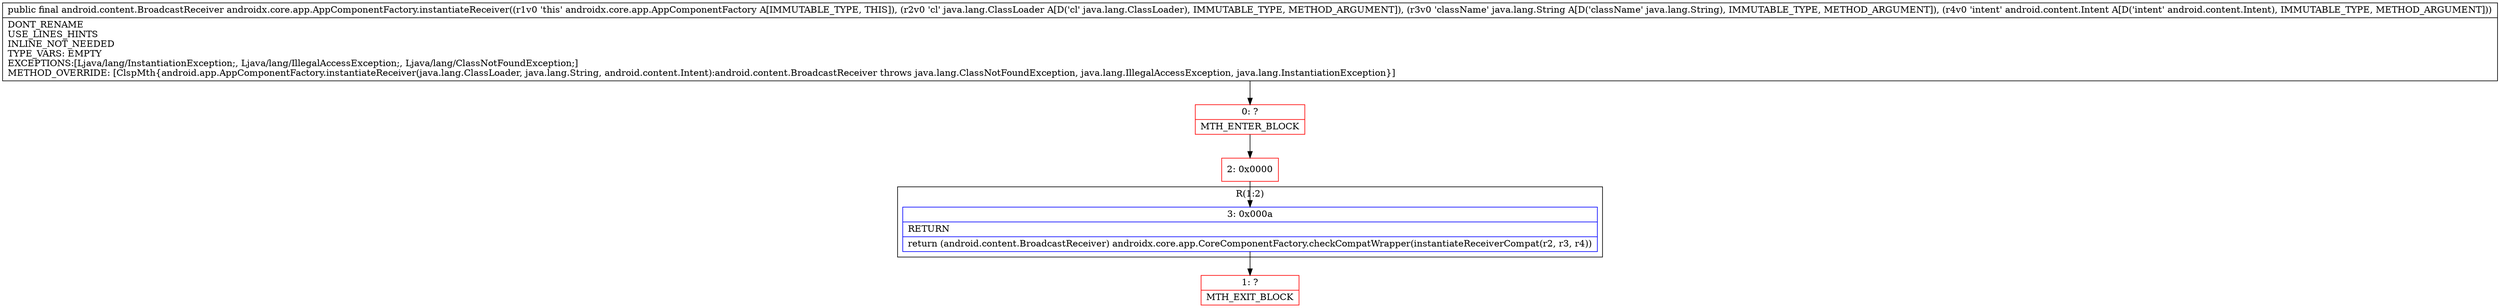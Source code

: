 digraph "CFG forandroidx.core.app.AppComponentFactory.instantiateReceiver(Ljava\/lang\/ClassLoader;Ljava\/lang\/String;Landroid\/content\/Intent;)Landroid\/content\/BroadcastReceiver;" {
subgraph cluster_Region_80270120 {
label = "R(1:2)";
node [shape=record,color=blue];
Node_3 [shape=record,label="{3\:\ 0x000a|RETURN\l|return (android.content.BroadcastReceiver) androidx.core.app.CoreComponentFactory.checkCompatWrapper(instantiateReceiverCompat(r2, r3, r4))\l}"];
}
Node_0 [shape=record,color=red,label="{0\:\ ?|MTH_ENTER_BLOCK\l}"];
Node_2 [shape=record,color=red,label="{2\:\ 0x0000}"];
Node_1 [shape=record,color=red,label="{1\:\ ?|MTH_EXIT_BLOCK\l}"];
MethodNode[shape=record,label="{public final android.content.BroadcastReceiver androidx.core.app.AppComponentFactory.instantiateReceiver((r1v0 'this' androidx.core.app.AppComponentFactory A[IMMUTABLE_TYPE, THIS]), (r2v0 'cl' java.lang.ClassLoader A[D('cl' java.lang.ClassLoader), IMMUTABLE_TYPE, METHOD_ARGUMENT]), (r3v0 'className' java.lang.String A[D('className' java.lang.String), IMMUTABLE_TYPE, METHOD_ARGUMENT]), (r4v0 'intent' android.content.Intent A[D('intent' android.content.Intent), IMMUTABLE_TYPE, METHOD_ARGUMENT]))  | DONT_RENAME\lUSE_LINES_HINTS\lINLINE_NOT_NEEDED\lTYPE_VARS: EMPTY\lEXCEPTIONS:[Ljava\/lang\/InstantiationException;, Ljava\/lang\/IllegalAccessException;, Ljava\/lang\/ClassNotFoundException;]\lMETHOD_OVERRIDE: [ClspMth\{android.app.AppComponentFactory.instantiateReceiver(java.lang.ClassLoader, java.lang.String, android.content.Intent):android.content.BroadcastReceiver throws java.lang.ClassNotFoundException, java.lang.IllegalAccessException, java.lang.InstantiationException\}]\l}"];
MethodNode -> Node_0;Node_3 -> Node_1;
Node_0 -> Node_2;
Node_2 -> Node_3;
}

